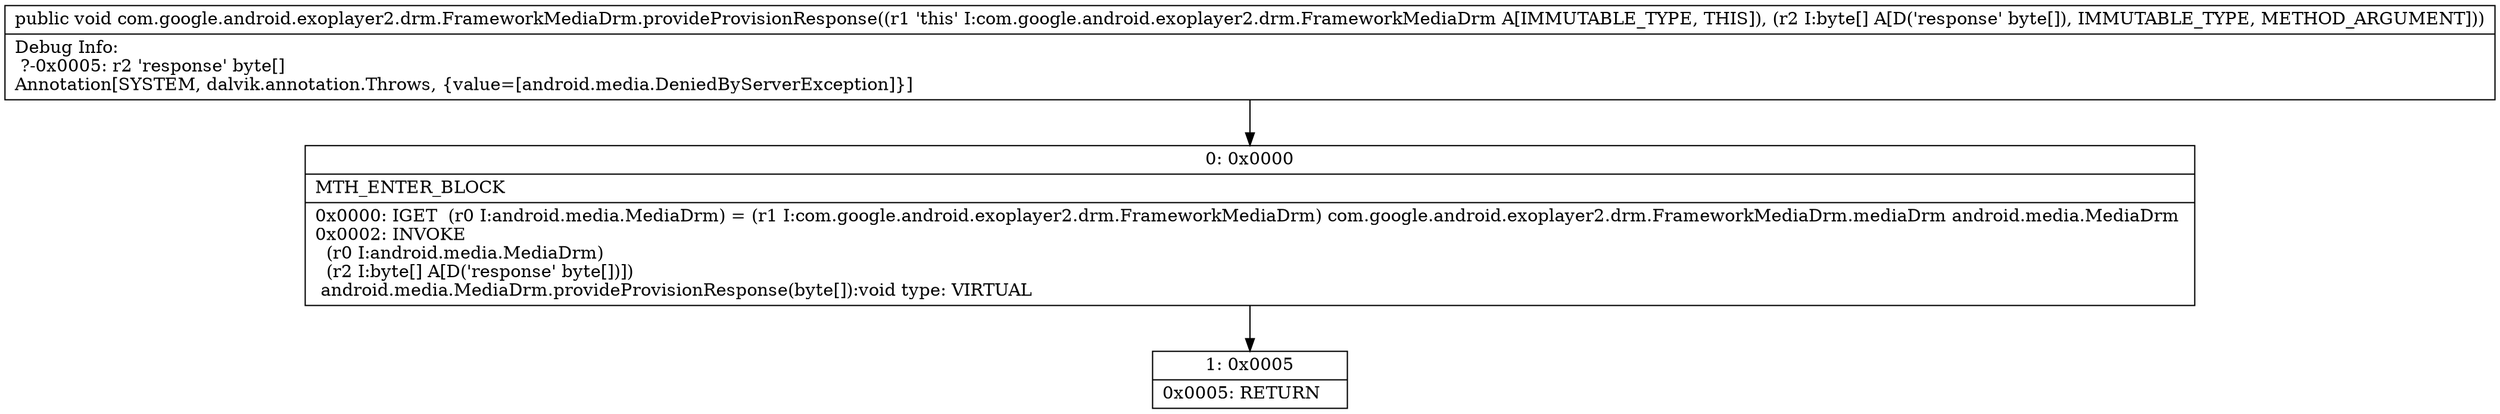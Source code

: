 digraph "CFG forcom.google.android.exoplayer2.drm.FrameworkMediaDrm.provideProvisionResponse([B)V" {
Node_0 [shape=record,label="{0\:\ 0x0000|MTH_ENTER_BLOCK\l|0x0000: IGET  (r0 I:android.media.MediaDrm) = (r1 I:com.google.android.exoplayer2.drm.FrameworkMediaDrm) com.google.android.exoplayer2.drm.FrameworkMediaDrm.mediaDrm android.media.MediaDrm \l0x0002: INVOKE  \l  (r0 I:android.media.MediaDrm)\l  (r2 I:byte[] A[D('response' byte[])])\l android.media.MediaDrm.provideProvisionResponse(byte[]):void type: VIRTUAL \l}"];
Node_1 [shape=record,label="{1\:\ 0x0005|0x0005: RETURN   \l}"];
MethodNode[shape=record,label="{public void com.google.android.exoplayer2.drm.FrameworkMediaDrm.provideProvisionResponse((r1 'this' I:com.google.android.exoplayer2.drm.FrameworkMediaDrm A[IMMUTABLE_TYPE, THIS]), (r2 I:byte[] A[D('response' byte[]), IMMUTABLE_TYPE, METHOD_ARGUMENT]))  | Debug Info:\l  ?\-0x0005: r2 'response' byte[]\lAnnotation[SYSTEM, dalvik.annotation.Throws, \{value=[android.media.DeniedByServerException]\}]\l}"];
MethodNode -> Node_0;
Node_0 -> Node_1;
}

